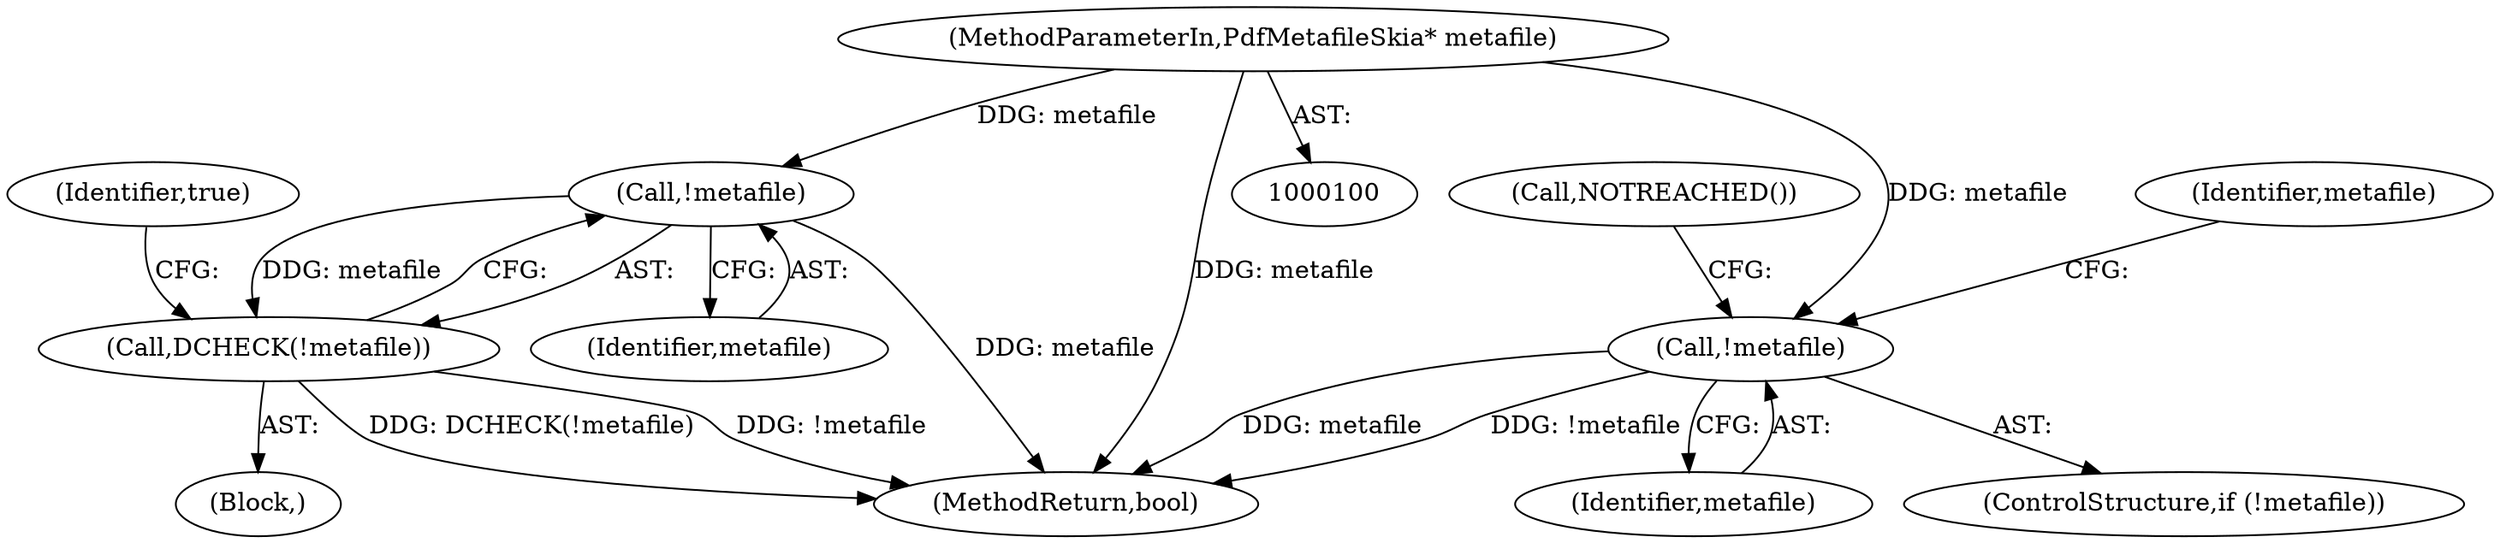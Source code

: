 digraph "0_Chrome_673ce95d481ea9368c4d4d43ac756ba1d6d9e608_2@pointer" {
"1000102" [label="(MethodParameterIn,PdfMetafileSkia* metafile)"];
"1000115" [label="(Call,!metafile)"];
"1000114" [label="(Call,DCHECK(!metafile))"];
"1000120" [label="(Call,!metafile)"];
"1000115" [label="(Call,!metafile)"];
"1000121" [label="(Identifier,metafile)"];
"1000133" [label="(Identifier,metafile)"];
"1000114" [label="(Call,DCHECK(!metafile))"];
"1000171" [label="(MethodReturn,bool)"];
"1000113" [label="(Block,)"];
"1000120" [label="(Call,!metafile)"];
"1000102" [label="(MethodParameterIn,PdfMetafileSkia* metafile)"];
"1000118" [label="(Identifier,true)"];
"1000119" [label="(ControlStructure,if (!metafile))"];
"1000116" [label="(Identifier,metafile)"];
"1000123" [label="(Call,NOTREACHED())"];
"1000102" -> "1000100"  [label="AST: "];
"1000102" -> "1000171"  [label="DDG: metafile"];
"1000102" -> "1000115"  [label="DDG: metafile"];
"1000102" -> "1000120"  [label="DDG: metafile"];
"1000115" -> "1000114"  [label="AST: "];
"1000115" -> "1000116"  [label="CFG: "];
"1000116" -> "1000115"  [label="AST: "];
"1000114" -> "1000115"  [label="CFG: "];
"1000115" -> "1000171"  [label="DDG: metafile"];
"1000115" -> "1000114"  [label="DDG: metafile"];
"1000114" -> "1000113"  [label="AST: "];
"1000118" -> "1000114"  [label="CFG: "];
"1000114" -> "1000171"  [label="DDG: DCHECK(!metafile)"];
"1000114" -> "1000171"  [label="DDG: !metafile"];
"1000120" -> "1000119"  [label="AST: "];
"1000120" -> "1000121"  [label="CFG: "];
"1000121" -> "1000120"  [label="AST: "];
"1000123" -> "1000120"  [label="CFG: "];
"1000133" -> "1000120"  [label="CFG: "];
"1000120" -> "1000171"  [label="DDG: metafile"];
"1000120" -> "1000171"  [label="DDG: !metafile"];
}
